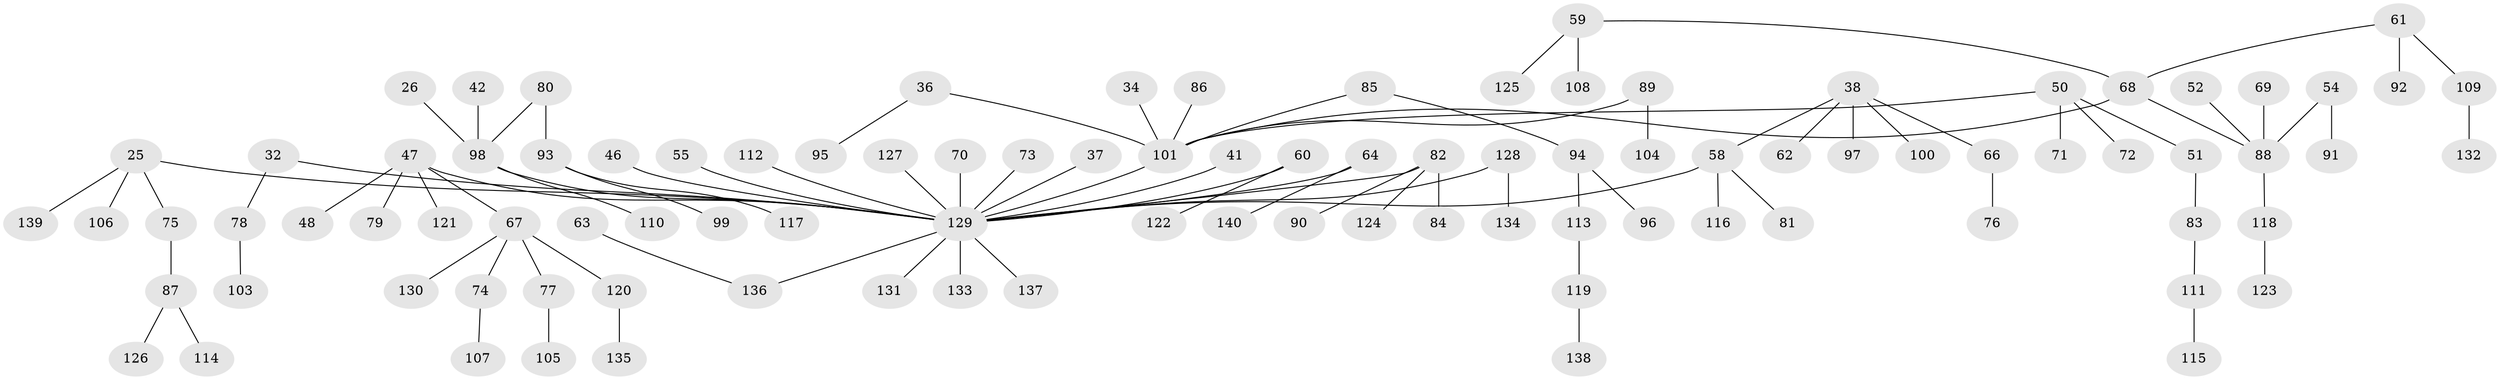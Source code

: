 // original degree distribution, {5: 0.05714285714285714, 3: 0.12142857142857143, 7: 0.014285714285714285, 4: 0.05714285714285714, 1: 0.4928571428571429, 2: 0.2571428571428571}
// Generated by graph-tools (version 1.1) at 2025/56/03/04/25 21:56:10]
// undirected, 98 vertices, 97 edges
graph export_dot {
graph [start="1"]
  node [color=gray90,style=filled];
  25 [super="+22"];
  26;
  32;
  34;
  36;
  37;
  38;
  41;
  42;
  46;
  47 [super="+31"];
  48;
  50;
  51;
  52;
  54;
  55;
  58 [super="+28+39"];
  59;
  60;
  61;
  62;
  63;
  64;
  66;
  67 [super="+49"];
  68 [super="+11"];
  69;
  70;
  71;
  72;
  73;
  74;
  75;
  76;
  77;
  78;
  79;
  80;
  81;
  82;
  83;
  84;
  85;
  86;
  87;
  88 [super="+40"];
  89;
  90;
  91;
  92;
  93;
  94;
  95;
  96;
  97;
  98 [super="+18+24"];
  99;
  100;
  101 [super="+5+7"];
  103;
  104;
  105;
  106;
  107;
  108;
  109;
  110;
  111;
  112;
  113;
  114;
  115;
  116;
  117;
  118;
  119;
  120;
  121;
  122;
  123;
  124;
  125;
  126;
  127;
  128;
  129 [super="+17+57+102+20+65+33"];
  130;
  131;
  132;
  133;
  134;
  135;
  136 [super="+56"];
  137;
  138;
  139;
  140;
  25 -- 75;
  25 -- 139;
  25 -- 106;
  25 -- 129;
  26 -- 98;
  32 -- 78;
  32 -- 129;
  34 -- 101;
  36 -- 95;
  36 -- 101;
  37 -- 129;
  38 -- 62;
  38 -- 66;
  38 -- 97;
  38 -- 100;
  38 -- 58;
  41 -- 129;
  42 -- 98;
  46 -- 129;
  47 -- 121;
  47 -- 48;
  47 -- 129;
  47 -- 67;
  47 -- 79;
  50 -- 51;
  50 -- 71;
  50 -- 72;
  50 -- 101;
  51 -- 83;
  52 -- 88;
  54 -- 91;
  54 -- 88;
  55 -- 129;
  58 -- 81;
  58 -- 116;
  58 -- 129;
  59 -- 108;
  59 -- 125;
  59 -- 68;
  60 -- 122;
  60 -- 129;
  61 -- 92;
  61 -- 109;
  61 -- 68;
  63 -- 136;
  64 -- 140;
  64 -- 129;
  66 -- 76;
  67 -- 74;
  67 -- 120;
  67 -- 130;
  67 -- 77;
  68 -- 101;
  68 -- 88;
  69 -- 88;
  70 -- 129;
  73 -- 129;
  74 -- 107;
  75 -- 87;
  77 -- 105;
  78 -- 103;
  80 -- 93;
  80 -- 98;
  82 -- 84;
  82 -- 90;
  82 -- 124;
  82 -- 129;
  83 -- 111;
  85 -- 94;
  85 -- 101;
  86 -- 101;
  87 -- 114;
  87 -- 126;
  88 -- 118;
  89 -- 104;
  89 -- 101;
  93 -- 99;
  93 -- 117;
  94 -- 96;
  94 -- 113;
  98 -- 110;
  98 -- 129;
  101 -- 129;
  109 -- 132;
  111 -- 115;
  112 -- 129;
  113 -- 119;
  118 -- 123;
  119 -- 138;
  120 -- 135;
  127 -- 129;
  128 -- 134;
  128 -- 129;
  129 -- 137;
  129 -- 136;
  129 -- 131;
  129 -- 133;
}
